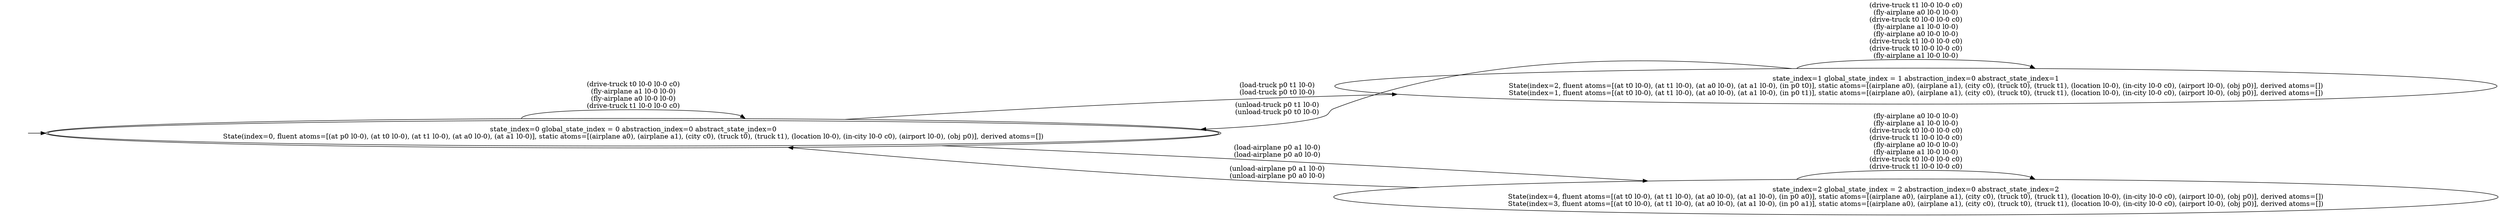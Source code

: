 digraph {
rankdir="LR"
s0[peripheries=2,label="state_index=0 global_state_index = 0 abstraction_index=0 abstract_state_index=0
State(index=0, fluent atoms=[(at p0 l0-0), (at t0 l0-0), (at t1 l0-0), (at a0 l0-0), (at a1 l0-0)], static atoms=[(airplane a0), (airplane a1), (city c0), (truck t0), (truck t1), (location l0-0), (in-city l0-0 c0), (airport l0-0), (obj p0)], derived atoms=[])
"]
s1[label="state_index=1 global_state_index = 1 abstraction_index=0 abstract_state_index=1
State(index=2, fluent atoms=[(at t0 l0-0), (at t1 l0-0), (at a0 l0-0), (at a1 l0-0), (in p0 t0)], static atoms=[(airplane a0), (airplane a1), (city c0), (truck t0), (truck t1), (location l0-0), (in-city l0-0 c0), (airport l0-0), (obj p0)], derived atoms=[])
State(index=1, fluent atoms=[(at t0 l0-0), (at t1 l0-0), (at a0 l0-0), (at a1 l0-0), (in p0 t1)], static atoms=[(airplane a0), (airplane a1), (city c0), (truck t0), (truck t1), (location l0-0), (in-city l0-0 c0), (airport l0-0), (obj p0)], derived atoms=[])
"]
s2[label="state_index=2 global_state_index = 2 abstraction_index=0 abstract_state_index=2
State(index=4, fluent atoms=[(at t0 l0-0), (at t1 l0-0), (at a0 l0-0), (at a1 l0-0), (in p0 a0)], static atoms=[(airplane a0), (airplane a1), (city c0), (truck t0), (truck t1), (location l0-0), (in-city l0-0 c0), (airport l0-0), (obj p0)], derived atoms=[])
State(index=3, fluent atoms=[(at t0 l0-0), (at t1 l0-0), (at a0 l0-0), (at a1 l0-0), (in p0 a1)], static atoms=[(airplane a0), (airplane a1), (city c0), (truck t0), (truck t1), (location l0-0), (in-city l0-0 c0), (airport l0-0), (obj p0)], derived atoms=[])
"]
Dangling [ label = "", style = invis ]
{ rank = same; Dangling }
Dangling -> s0
{ rank = same; s1,s2}
{ rank = same; s0}
s0->s0 [label="(drive-truck t0 l0-0 l0-0 c0)
(fly-airplane a1 l0-0 l0-0)
(fly-airplane a0 l0-0 l0-0)
(drive-truck t1 l0-0 l0-0 c0)
"]
s0->s1 [label="(load-truck p0 t1 l0-0)
(load-truck p0 t0 l0-0)
"]
s0->s2 [label="(load-airplane p0 a1 l0-0)
(load-airplane p0 a0 l0-0)
"]
s1->s0 [label="(unload-truck p0 t1 l0-0)
(unload-truck p0 t0 l0-0)
"]
s1->s1 [label="(drive-truck t1 l0-0 l0-0 c0)
(fly-airplane a0 l0-0 l0-0)
(drive-truck t0 l0-0 l0-0 c0)
(fly-airplane a1 l0-0 l0-0)
(fly-airplane a0 l0-0 l0-0)
(drive-truck t1 l0-0 l0-0 c0)
(drive-truck t0 l0-0 l0-0 c0)
(fly-airplane a1 l0-0 l0-0)
"]
s2->s0 [label="(unload-airplane p0 a1 l0-0)
(unload-airplane p0 a0 l0-0)
"]
s2->s2 [label="(fly-airplane a0 l0-0 l0-0)
(fly-airplane a1 l0-0 l0-0)
(drive-truck t0 l0-0 l0-0 c0)
(drive-truck t1 l0-0 l0-0 c0)
(fly-airplane a0 l0-0 l0-0)
(fly-airplane a1 l0-0 l0-0)
(drive-truck t0 l0-0 l0-0 c0)
(drive-truck t1 l0-0 l0-0 c0)
"]
}
